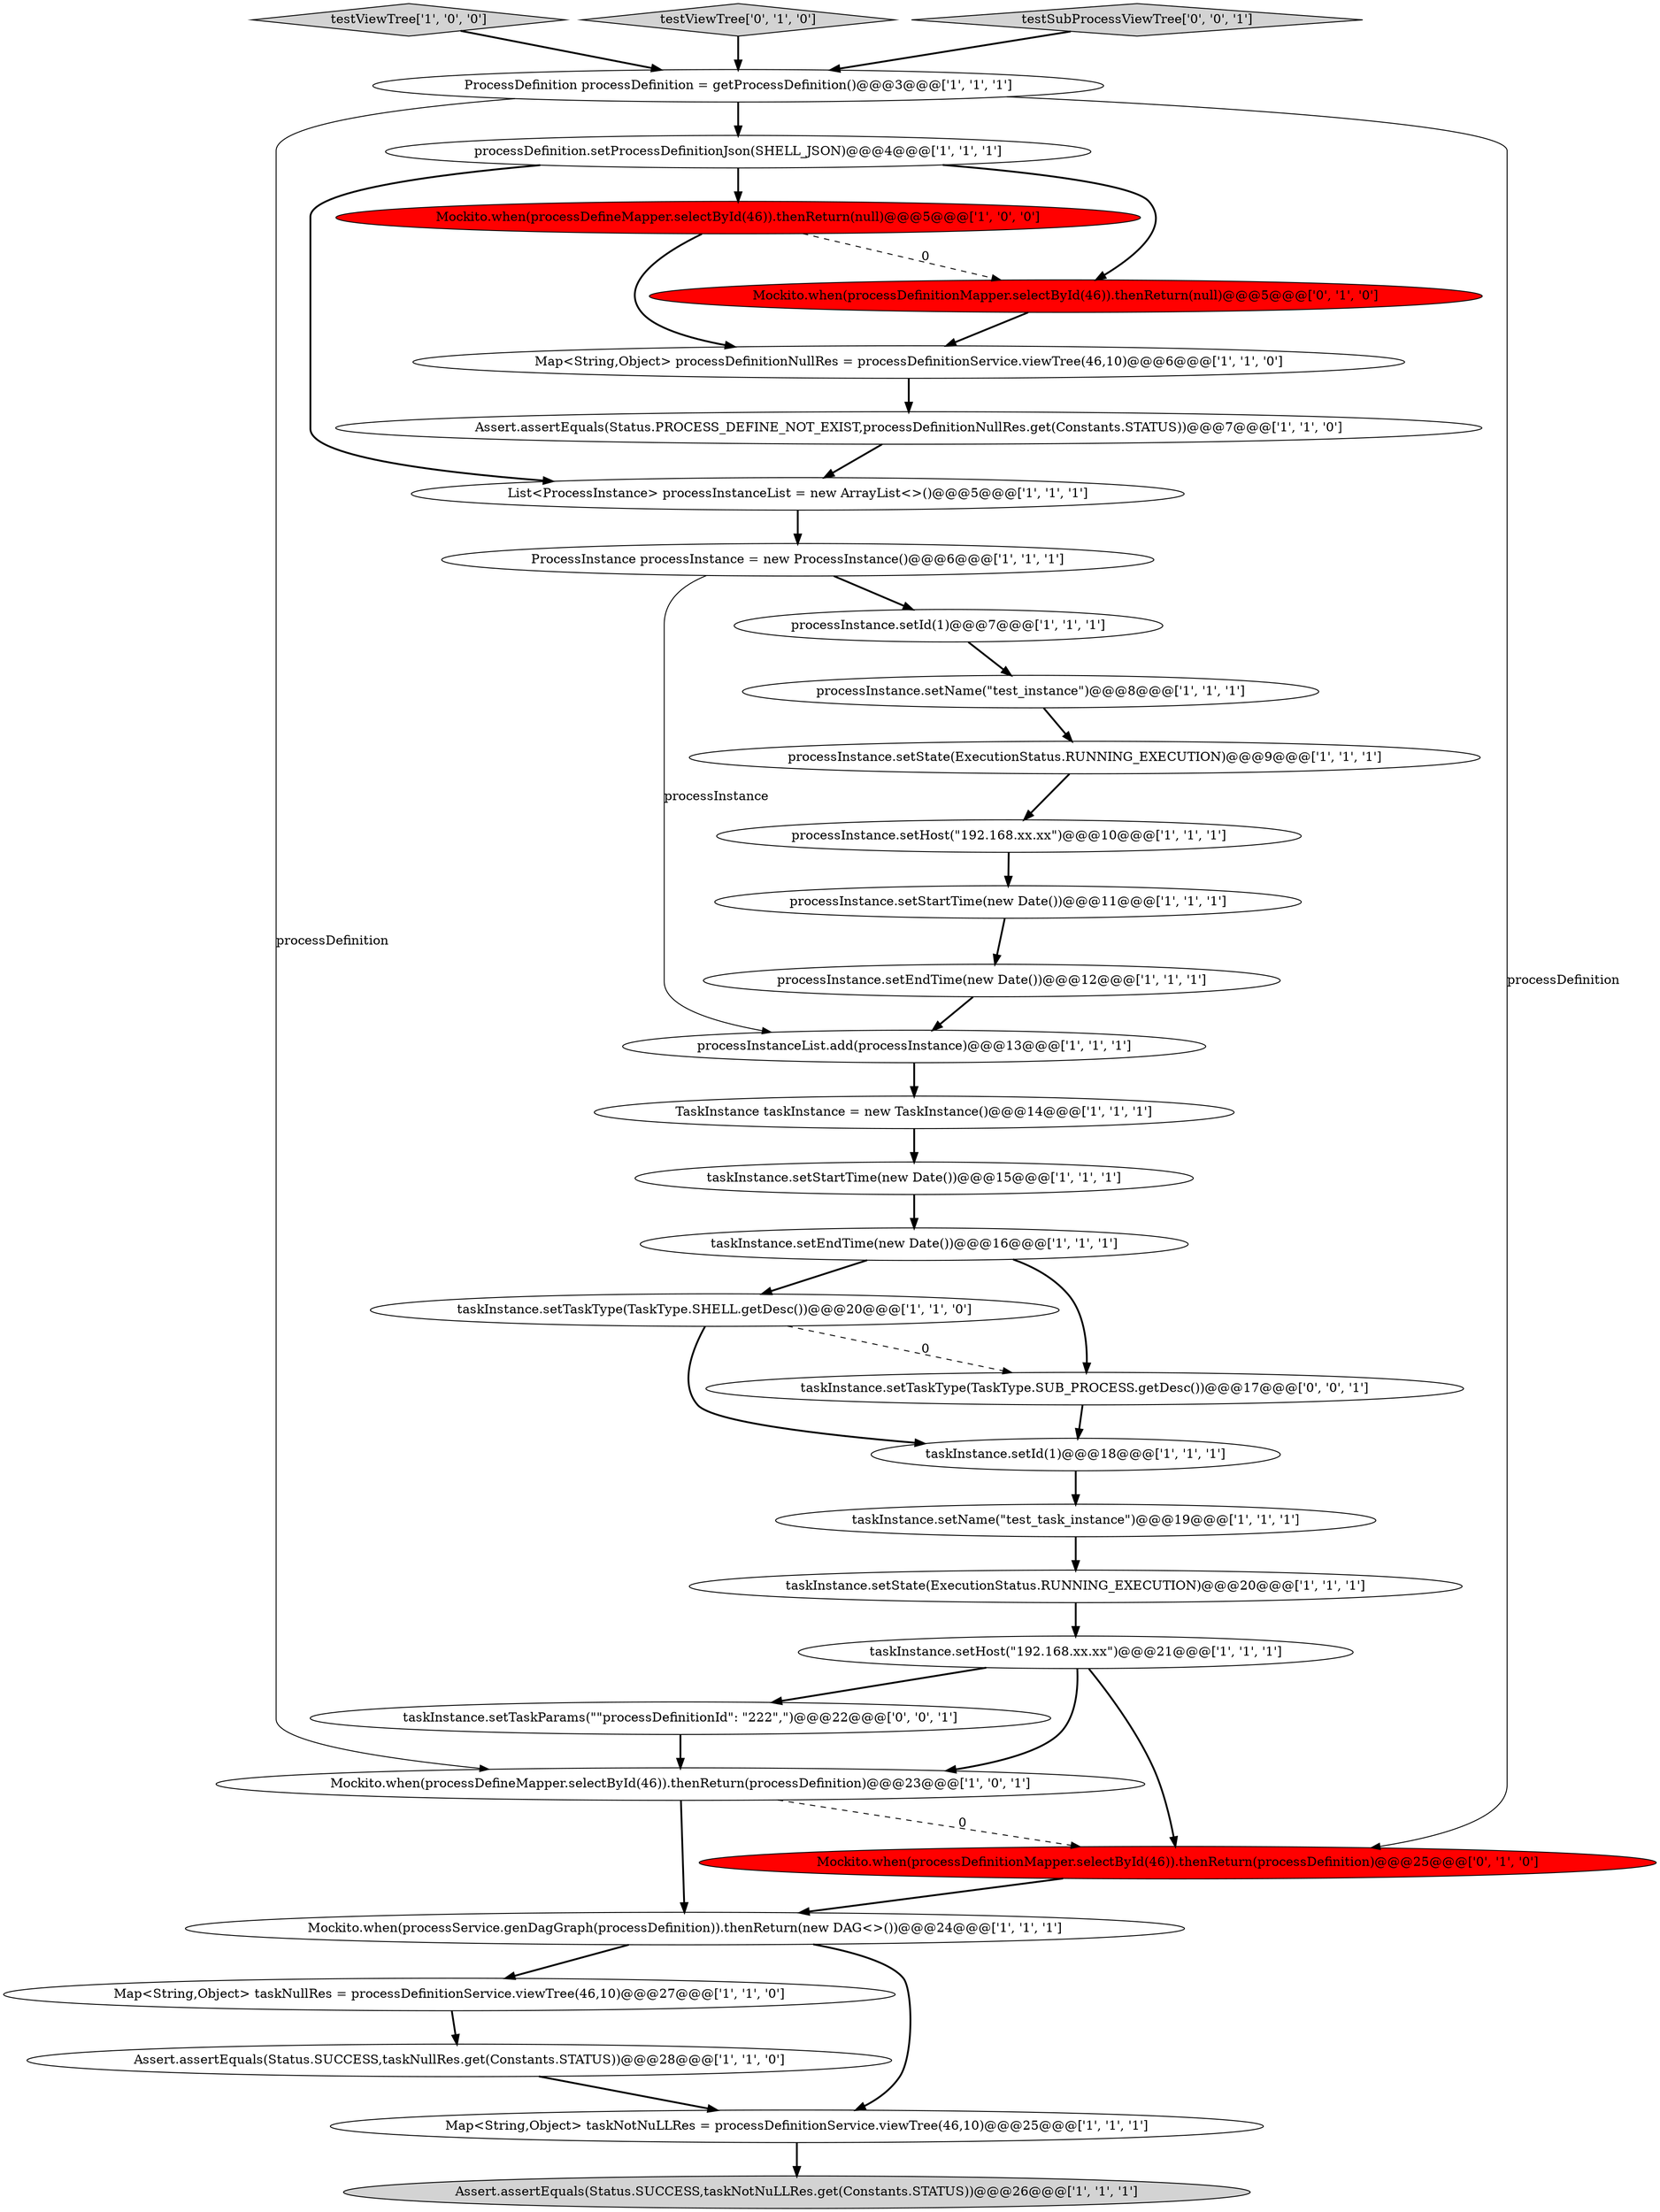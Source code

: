 digraph {
0 [style = filled, label = "processInstance.setState(ExecutionStatus.RUNNING_EXECUTION)@@@9@@@['1', '1', '1']", fillcolor = white, shape = ellipse image = "AAA0AAABBB1BBB"];
18 [style = filled, label = "processInstance.setId(1)@@@7@@@['1', '1', '1']", fillcolor = white, shape = ellipse image = "AAA0AAABBB1BBB"];
22 [style = filled, label = "processInstance.setEndTime(new Date())@@@12@@@['1', '1', '1']", fillcolor = white, shape = ellipse image = "AAA0AAABBB1BBB"];
9 [style = filled, label = "processDefinition.setProcessDefinitionJson(SHELL_JSON)@@@4@@@['1', '1', '1']", fillcolor = white, shape = ellipse image = "AAA0AAABBB1BBB"];
2 [style = filled, label = "processInstance.setName(\"test_instance\")@@@8@@@['1', '1', '1']", fillcolor = white, shape = ellipse image = "AAA0AAABBB1BBB"];
8 [style = filled, label = "Assert.assertEquals(Status.SUCCESS,taskNotNuLLRes.get(Constants.STATUS))@@@26@@@['1', '1', '1']", fillcolor = lightgray, shape = ellipse image = "AAA0AAABBB1BBB"];
24 [style = filled, label = "processInstance.setHost(\"192.168.xx.xx\")@@@10@@@['1', '1', '1']", fillcolor = white, shape = ellipse image = "AAA0AAABBB1BBB"];
19 [style = filled, label = "taskInstance.setName(\"test_task_instance\")@@@19@@@['1', '1', '1']", fillcolor = white, shape = ellipse image = "AAA0AAABBB1BBB"];
21 [style = filled, label = "Map<String,Object> taskNotNuLLRes = processDefinitionService.viewTree(46,10)@@@25@@@['1', '1', '1']", fillcolor = white, shape = ellipse image = "AAA0AAABBB1BBB"];
30 [style = filled, label = "Mockito.when(processDefinitionMapper.selectById(46)).thenReturn(null)@@@5@@@['0', '1', '0']", fillcolor = red, shape = ellipse image = "AAA1AAABBB2BBB"];
4 [style = filled, label = "TaskInstance taskInstance = new TaskInstance()@@@14@@@['1', '1', '1']", fillcolor = white, shape = ellipse image = "AAA0AAABBB1BBB"];
10 [style = filled, label = "Mockito.when(processDefineMapper.selectById(46)).thenReturn(null)@@@5@@@['1', '0', '0']", fillcolor = red, shape = ellipse image = "AAA1AAABBB1BBB"];
13 [style = filled, label = "Assert.assertEquals(Status.PROCESS_DEFINE_NOT_EXIST,processDefinitionNullRes.get(Constants.STATUS))@@@7@@@['1', '1', '0']", fillcolor = white, shape = ellipse image = "AAA0AAABBB1BBB"];
20 [style = filled, label = "List<ProcessInstance> processInstanceList = new ArrayList<>()@@@5@@@['1', '1', '1']", fillcolor = white, shape = ellipse image = "AAA0AAABBB1BBB"];
11 [style = filled, label = "Assert.assertEquals(Status.SUCCESS,taskNullRes.get(Constants.STATUS))@@@28@@@['1', '1', '0']", fillcolor = white, shape = ellipse image = "AAA0AAABBB1BBB"];
17 [style = filled, label = "taskInstance.setId(1)@@@18@@@['1', '1', '1']", fillcolor = white, shape = ellipse image = "AAA0AAABBB1BBB"];
33 [style = filled, label = "taskInstance.setTaskType(TaskType.SUB_PROCESS.getDesc())@@@17@@@['0', '0', '1']", fillcolor = white, shape = ellipse image = "AAA0AAABBB3BBB"];
7 [style = filled, label = "ProcessInstance processInstance = new ProcessInstance()@@@6@@@['1', '1', '1']", fillcolor = white, shape = ellipse image = "AAA0AAABBB1BBB"];
5 [style = filled, label = "Map<String,Object> taskNullRes = processDefinitionService.viewTree(46,10)@@@27@@@['1', '1', '0']", fillcolor = white, shape = ellipse image = "AAA0AAABBB1BBB"];
16 [style = filled, label = "taskInstance.setEndTime(new Date())@@@16@@@['1', '1', '1']", fillcolor = white, shape = ellipse image = "AAA0AAABBB1BBB"];
12 [style = filled, label = "processInstance.setStartTime(new Date())@@@11@@@['1', '1', '1']", fillcolor = white, shape = ellipse image = "AAA0AAABBB1BBB"];
26 [style = filled, label = "testViewTree['1', '0', '0']", fillcolor = lightgray, shape = diamond image = "AAA0AAABBB1BBB"];
15 [style = filled, label = "ProcessDefinition processDefinition = getProcessDefinition()@@@3@@@['1', '1', '1']", fillcolor = white, shape = ellipse image = "AAA0AAABBB1BBB"];
29 [style = filled, label = "testViewTree['0', '1', '0']", fillcolor = lightgray, shape = diamond image = "AAA0AAABBB2BBB"];
34 [style = filled, label = "taskInstance.setTaskParams(\"\"processDefinitionId\": \"222\",\")@@@22@@@['0', '0', '1']", fillcolor = white, shape = ellipse image = "AAA0AAABBB3BBB"];
31 [style = filled, label = "Mockito.when(processDefinitionMapper.selectById(46)).thenReturn(processDefinition)@@@25@@@['0', '1', '0']", fillcolor = red, shape = ellipse image = "AAA1AAABBB2BBB"];
27 [style = filled, label = "Map<String,Object> processDefinitionNullRes = processDefinitionService.viewTree(46,10)@@@6@@@['1', '1', '0']", fillcolor = white, shape = ellipse image = "AAA0AAABBB1BBB"];
14 [style = filled, label = "Mockito.when(processService.genDagGraph(processDefinition)).thenReturn(new DAG<>())@@@24@@@['1', '1', '1']", fillcolor = white, shape = ellipse image = "AAA0AAABBB1BBB"];
28 [style = filled, label = "taskInstance.setHost(\"192.168.xx.xx\")@@@21@@@['1', '1', '1']", fillcolor = white, shape = ellipse image = "AAA0AAABBB1BBB"];
32 [style = filled, label = "testSubProcessViewTree['0', '0', '1']", fillcolor = lightgray, shape = diamond image = "AAA0AAABBB3BBB"];
6 [style = filled, label = "taskInstance.setTaskType(TaskType.SHELL.getDesc())@@@20@@@['1', '1', '0']", fillcolor = white, shape = ellipse image = "AAA0AAABBB1BBB"];
25 [style = filled, label = "taskInstance.setStartTime(new Date())@@@15@@@['1', '1', '1']", fillcolor = white, shape = ellipse image = "AAA0AAABBB1BBB"];
3 [style = filled, label = "processInstanceList.add(processInstance)@@@13@@@['1', '1', '1']", fillcolor = white, shape = ellipse image = "AAA0AAABBB1BBB"];
23 [style = filled, label = "taskInstance.setState(ExecutionStatus.RUNNING_EXECUTION)@@@20@@@['1', '1', '1']", fillcolor = white, shape = ellipse image = "AAA0AAABBB1BBB"];
1 [style = filled, label = "Mockito.when(processDefineMapper.selectById(46)).thenReturn(processDefinition)@@@23@@@['1', '0', '1']", fillcolor = white, shape = ellipse image = "AAA0AAABBB1BBB"];
31->14 [style = bold, label=""];
27->13 [style = bold, label=""];
6->17 [style = bold, label=""];
29->15 [style = bold, label=""];
24->12 [style = bold, label=""];
4->25 [style = bold, label=""];
28->34 [style = bold, label=""];
10->27 [style = bold, label=""];
34->1 [style = bold, label=""];
16->6 [style = bold, label=""];
28->31 [style = bold, label=""];
11->21 [style = bold, label=""];
1->31 [style = dashed, label="0"];
30->27 [style = bold, label=""];
21->8 [style = bold, label=""];
9->20 [style = bold, label=""];
9->30 [style = bold, label=""];
28->1 [style = bold, label=""];
15->1 [style = solid, label="processDefinition"];
9->10 [style = bold, label=""];
18->2 [style = bold, label=""];
25->16 [style = bold, label=""];
3->4 [style = bold, label=""];
17->19 [style = bold, label=""];
6->33 [style = dashed, label="0"];
23->28 [style = bold, label=""];
22->3 [style = bold, label=""];
2->0 [style = bold, label=""];
10->30 [style = dashed, label="0"];
16->33 [style = bold, label=""];
15->9 [style = bold, label=""];
19->23 [style = bold, label=""];
0->24 [style = bold, label=""];
26->15 [style = bold, label=""];
32->15 [style = bold, label=""];
7->18 [style = bold, label=""];
7->3 [style = solid, label="processInstance"];
1->14 [style = bold, label=""];
5->11 [style = bold, label=""];
14->21 [style = bold, label=""];
15->31 [style = solid, label="processDefinition"];
20->7 [style = bold, label=""];
12->22 [style = bold, label=""];
33->17 [style = bold, label=""];
14->5 [style = bold, label=""];
13->20 [style = bold, label=""];
}
